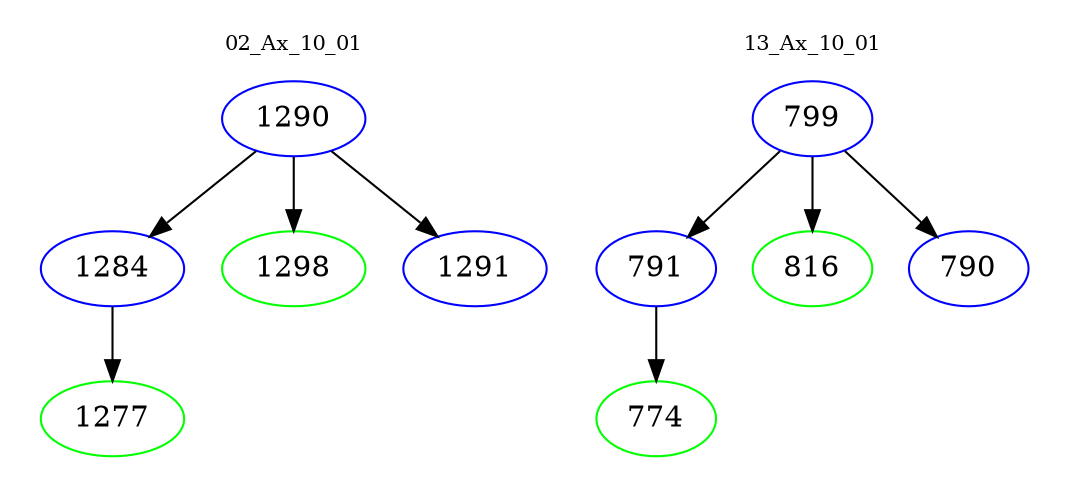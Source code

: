 digraph{
subgraph cluster_0 {
color = white
label = "02_Ax_10_01";
fontsize=10;
T0_1290 [label="1290", color="blue"]
T0_1290 -> T0_1284 [color="black"]
T0_1284 [label="1284", color="blue"]
T0_1284 -> T0_1277 [color="black"]
T0_1277 [label="1277", color="green"]
T0_1290 -> T0_1298 [color="black"]
T0_1298 [label="1298", color="green"]
T0_1290 -> T0_1291 [color="black"]
T0_1291 [label="1291", color="blue"]
}
subgraph cluster_1 {
color = white
label = "13_Ax_10_01";
fontsize=10;
T1_799 [label="799", color="blue"]
T1_799 -> T1_791 [color="black"]
T1_791 [label="791", color="blue"]
T1_791 -> T1_774 [color="black"]
T1_774 [label="774", color="green"]
T1_799 -> T1_816 [color="black"]
T1_816 [label="816", color="green"]
T1_799 -> T1_790 [color="black"]
T1_790 [label="790", color="blue"]
}
}
